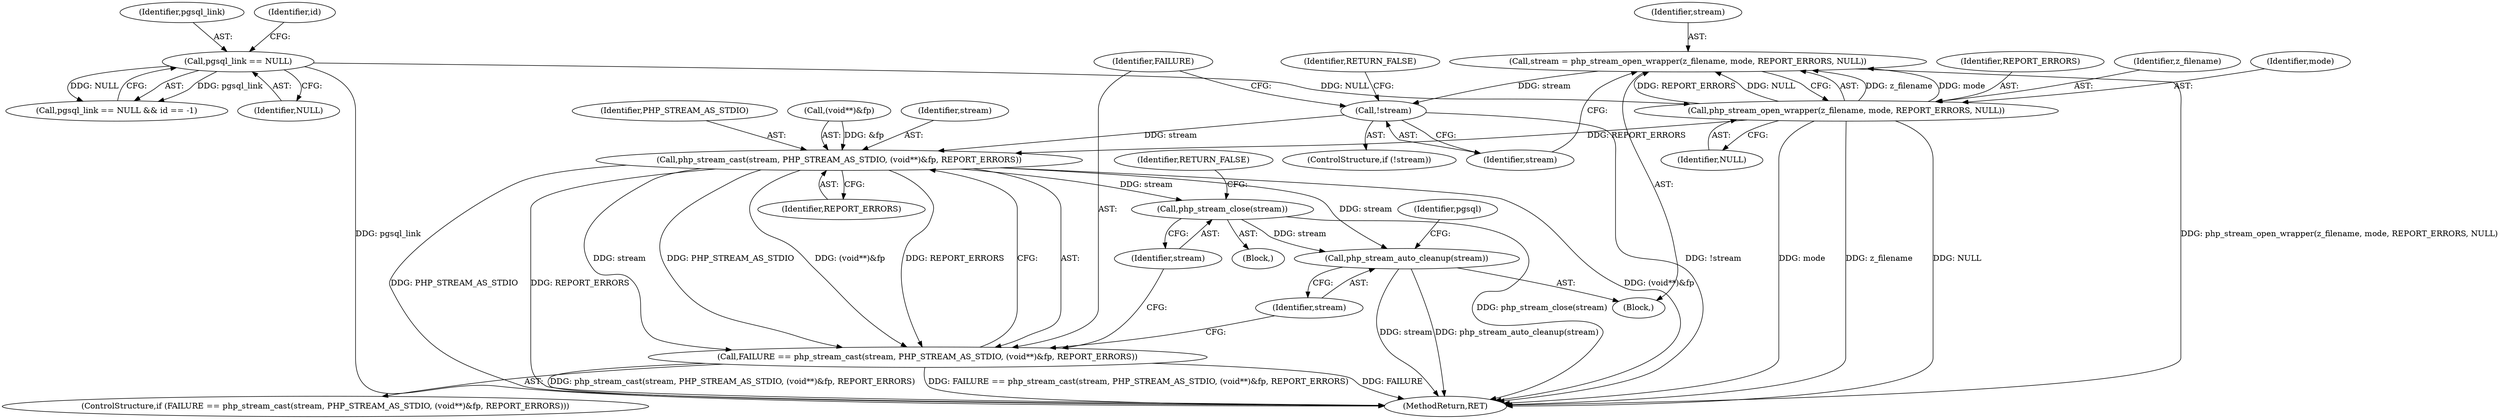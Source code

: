 digraph "0_php_4435b9142ff9813845d5c97ab29a5d637bedb257_4@API" {
"1000153" [label="(Call,stream = php_stream_open_wrapper(z_filename, mode, REPORT_ERRORS, NULL))"];
"1000155" [label="(Call,php_stream_open_wrapper(z_filename, mode, REPORT_ERRORS, NULL))"];
"1000144" [label="(Call,pgsql_link == NULL)"];
"1000161" [label="(Call,!stream)"];
"1000168" [label="(Call,php_stream_cast(stream, PHP_STREAM_AS_STDIO, (void**)&fp, REPORT_ERRORS))"];
"1000166" [label="(Call,FAILURE == php_stream_cast(stream, PHP_STREAM_AS_STDIO, (void**)&fp, REPORT_ERRORS))"];
"1000177" [label="(Call,php_stream_close(stream))"];
"1000180" [label="(Call,php_stream_auto_cleanup(stream))"];
"1000183" [label="(Identifier,pgsql)"];
"1000175" [label="(Identifier,REPORT_ERRORS)"];
"1000170" [label="(Identifier,PHP_STREAM_AS_STDIO)"];
"1000161" [label="(Call,!stream)"];
"1000158" [label="(Identifier,REPORT_ERRORS)"];
"1000165" [label="(ControlStructure,if (FAILURE == php_stream_cast(stream, PHP_STREAM_AS_STDIO, (void**)&fp, REPORT_ERRORS)))"];
"1000169" [label="(Identifier,stream)"];
"1000160" [label="(ControlStructure,if (!stream))"];
"1000159" [label="(Identifier,NULL)"];
"1000162" [label="(Identifier,stream)"];
"1000156" [label="(Identifier,z_filename)"];
"1000167" [label="(Identifier,FAILURE)"];
"1000143" [label="(Call,pgsql_link == NULL && id == -1)"];
"1000157" [label="(Identifier,mode)"];
"1000180" [label="(Call,php_stream_auto_cleanup(stream))"];
"1000171" [label="(Call,(void**)&fp)"];
"1000155" [label="(Call,php_stream_open_wrapper(z_filename, mode, REPORT_ERRORS, NULL))"];
"1000144" [label="(Call,pgsql_link == NULL)"];
"1000102" [label="(Block,)"];
"1000153" [label="(Call,stream = php_stream_open_wrapper(z_filename, mode, REPORT_ERRORS, NULL))"];
"1000186" [label="(MethodReturn,RET)"];
"1000176" [label="(Block,)"];
"1000168" [label="(Call,php_stream_cast(stream, PHP_STREAM_AS_STDIO, (void**)&fp, REPORT_ERRORS))"];
"1000166" [label="(Call,FAILURE == php_stream_cast(stream, PHP_STREAM_AS_STDIO, (void**)&fp, REPORT_ERRORS))"];
"1000181" [label="(Identifier,stream)"];
"1000178" [label="(Identifier,stream)"];
"1000177" [label="(Call,php_stream_close(stream))"];
"1000164" [label="(Identifier,RETURN_FALSE)"];
"1000179" [label="(Identifier,RETURN_FALSE)"];
"1000146" [label="(Identifier,NULL)"];
"1000148" [label="(Identifier,id)"];
"1000154" [label="(Identifier,stream)"];
"1000145" [label="(Identifier,pgsql_link)"];
"1000153" -> "1000102"  [label="AST: "];
"1000153" -> "1000155"  [label="CFG: "];
"1000154" -> "1000153"  [label="AST: "];
"1000155" -> "1000153"  [label="AST: "];
"1000162" -> "1000153"  [label="CFG: "];
"1000153" -> "1000186"  [label="DDG: php_stream_open_wrapper(z_filename, mode, REPORT_ERRORS, NULL)"];
"1000155" -> "1000153"  [label="DDG: z_filename"];
"1000155" -> "1000153"  [label="DDG: mode"];
"1000155" -> "1000153"  [label="DDG: REPORT_ERRORS"];
"1000155" -> "1000153"  [label="DDG: NULL"];
"1000153" -> "1000161"  [label="DDG: stream"];
"1000155" -> "1000159"  [label="CFG: "];
"1000156" -> "1000155"  [label="AST: "];
"1000157" -> "1000155"  [label="AST: "];
"1000158" -> "1000155"  [label="AST: "];
"1000159" -> "1000155"  [label="AST: "];
"1000155" -> "1000186"  [label="DDG: mode"];
"1000155" -> "1000186"  [label="DDG: z_filename"];
"1000155" -> "1000186"  [label="DDG: NULL"];
"1000144" -> "1000155"  [label="DDG: NULL"];
"1000155" -> "1000168"  [label="DDG: REPORT_ERRORS"];
"1000144" -> "1000143"  [label="AST: "];
"1000144" -> "1000146"  [label="CFG: "];
"1000145" -> "1000144"  [label="AST: "];
"1000146" -> "1000144"  [label="AST: "];
"1000148" -> "1000144"  [label="CFG: "];
"1000143" -> "1000144"  [label="CFG: "];
"1000144" -> "1000186"  [label="DDG: pgsql_link"];
"1000144" -> "1000143"  [label="DDG: pgsql_link"];
"1000144" -> "1000143"  [label="DDG: NULL"];
"1000161" -> "1000160"  [label="AST: "];
"1000161" -> "1000162"  [label="CFG: "];
"1000162" -> "1000161"  [label="AST: "];
"1000164" -> "1000161"  [label="CFG: "];
"1000167" -> "1000161"  [label="CFG: "];
"1000161" -> "1000186"  [label="DDG: !stream"];
"1000161" -> "1000168"  [label="DDG: stream"];
"1000168" -> "1000166"  [label="AST: "];
"1000168" -> "1000175"  [label="CFG: "];
"1000169" -> "1000168"  [label="AST: "];
"1000170" -> "1000168"  [label="AST: "];
"1000171" -> "1000168"  [label="AST: "];
"1000175" -> "1000168"  [label="AST: "];
"1000166" -> "1000168"  [label="CFG: "];
"1000168" -> "1000186"  [label="DDG: (void**)&fp"];
"1000168" -> "1000186"  [label="DDG: PHP_STREAM_AS_STDIO"];
"1000168" -> "1000186"  [label="DDG: REPORT_ERRORS"];
"1000168" -> "1000166"  [label="DDG: stream"];
"1000168" -> "1000166"  [label="DDG: PHP_STREAM_AS_STDIO"];
"1000168" -> "1000166"  [label="DDG: (void**)&fp"];
"1000168" -> "1000166"  [label="DDG: REPORT_ERRORS"];
"1000171" -> "1000168"  [label="DDG: &fp"];
"1000168" -> "1000177"  [label="DDG: stream"];
"1000168" -> "1000180"  [label="DDG: stream"];
"1000166" -> "1000165"  [label="AST: "];
"1000167" -> "1000166"  [label="AST: "];
"1000178" -> "1000166"  [label="CFG: "];
"1000181" -> "1000166"  [label="CFG: "];
"1000166" -> "1000186"  [label="DDG: php_stream_cast(stream, PHP_STREAM_AS_STDIO, (void**)&fp, REPORT_ERRORS)"];
"1000166" -> "1000186"  [label="DDG: FAILURE == php_stream_cast(stream, PHP_STREAM_AS_STDIO, (void**)&fp, REPORT_ERRORS)"];
"1000166" -> "1000186"  [label="DDG: FAILURE"];
"1000177" -> "1000176"  [label="AST: "];
"1000177" -> "1000178"  [label="CFG: "];
"1000178" -> "1000177"  [label="AST: "];
"1000179" -> "1000177"  [label="CFG: "];
"1000177" -> "1000186"  [label="DDG: php_stream_close(stream)"];
"1000177" -> "1000180"  [label="DDG: stream"];
"1000180" -> "1000102"  [label="AST: "];
"1000180" -> "1000181"  [label="CFG: "];
"1000181" -> "1000180"  [label="AST: "];
"1000183" -> "1000180"  [label="CFG: "];
"1000180" -> "1000186"  [label="DDG: stream"];
"1000180" -> "1000186"  [label="DDG: php_stream_auto_cleanup(stream)"];
}
